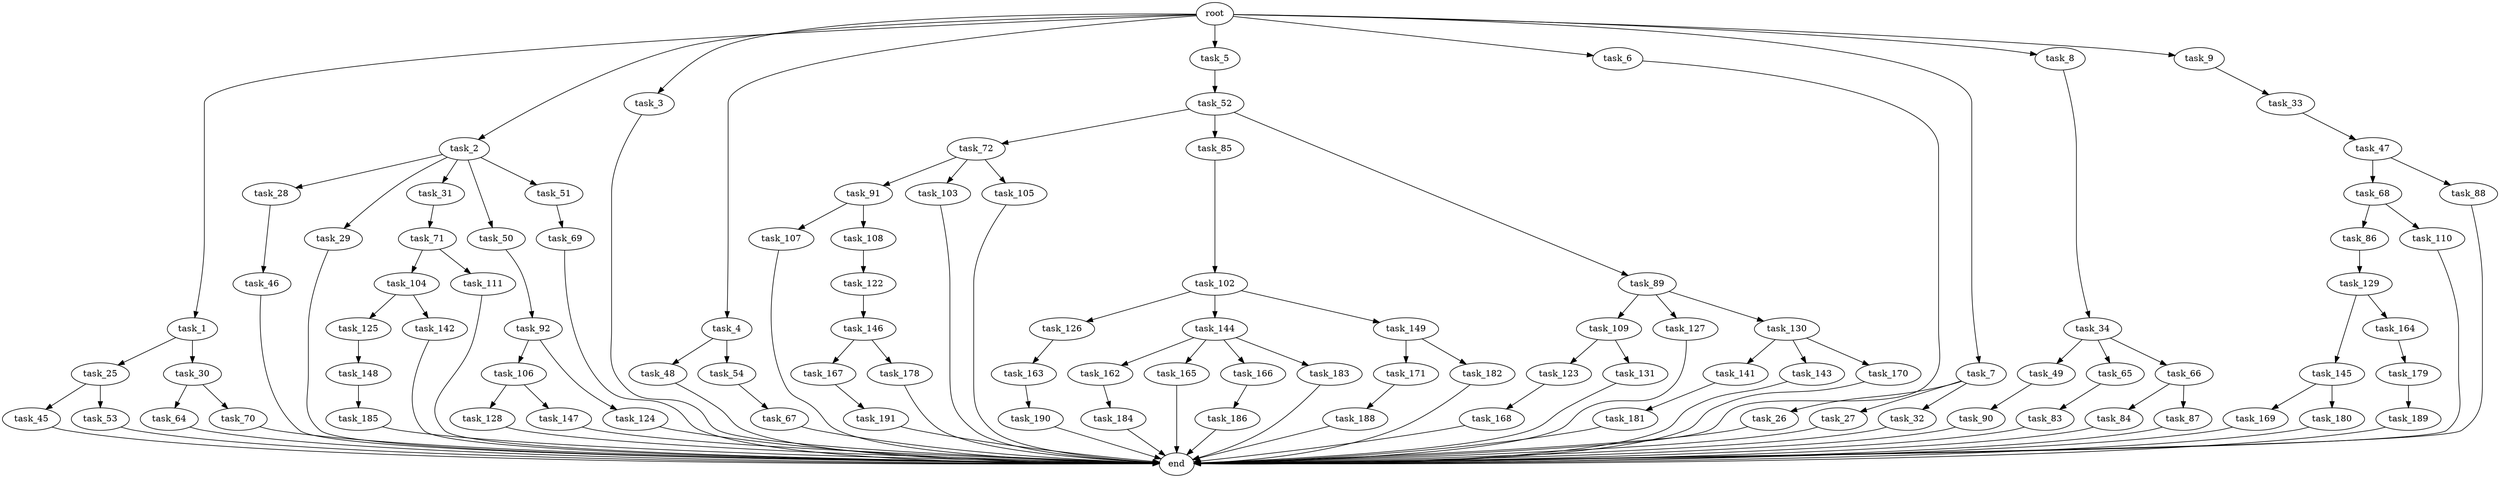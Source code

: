 digraph G {
  root [size="0.000000"];
  task_1 [size="1024.000000"];
  task_2 [size="1024.000000"];
  task_3 [size="1024.000000"];
  task_4 [size="1024.000000"];
  task_5 [size="1024.000000"];
  task_6 [size="1024.000000"];
  task_7 [size="1024.000000"];
  task_8 [size="1024.000000"];
  task_9 [size="1024.000000"];
  task_25 [size="34359738368.000000"];
  task_26 [size="309237645312.000000"];
  task_27 [size="309237645312.000000"];
  task_28 [size="34359738368.000000"];
  task_29 [size="34359738368.000000"];
  task_30 [size="34359738368.000000"];
  task_31 [size="34359738368.000000"];
  task_32 [size="309237645312.000000"];
  task_33 [size="309237645312.000000"];
  task_34 [size="549755813888.000000"];
  task_45 [size="214748364800.000000"];
  task_46 [size="695784701952.000000"];
  task_47 [size="549755813888.000000"];
  task_48 [size="858993459200.000000"];
  task_49 [size="77309411328.000000"];
  task_50 [size="34359738368.000000"];
  task_51 [size="34359738368.000000"];
  task_52 [size="549755813888.000000"];
  task_53 [size="214748364800.000000"];
  task_54 [size="858993459200.000000"];
  task_64 [size="858993459200.000000"];
  task_65 [size="77309411328.000000"];
  task_66 [size="77309411328.000000"];
  task_67 [size="34359738368.000000"];
  task_68 [size="858993459200.000000"];
  task_69 [size="309237645312.000000"];
  task_70 [size="858993459200.000000"];
  task_71 [size="695784701952.000000"];
  task_72 [size="549755813888.000000"];
  task_83 [size="34359738368.000000"];
  task_84 [size="34359738368.000000"];
  task_85 [size="549755813888.000000"];
  task_86 [size="77309411328.000000"];
  task_87 [size="34359738368.000000"];
  task_88 [size="858993459200.000000"];
  task_89 [size="549755813888.000000"];
  task_90 [size="420906795008.000000"];
  task_91 [size="214748364800.000000"];
  task_92 [size="214748364800.000000"];
  task_102 [size="137438953472.000000"];
  task_103 [size="214748364800.000000"];
  task_104 [size="695784701952.000000"];
  task_105 [size="214748364800.000000"];
  task_106 [size="549755813888.000000"];
  task_107 [size="309237645312.000000"];
  task_108 [size="309237645312.000000"];
  task_109 [size="549755813888.000000"];
  task_110 [size="77309411328.000000"];
  task_111 [size="695784701952.000000"];
  task_122 [size="77309411328.000000"];
  task_123 [size="309237645312.000000"];
  task_124 [size="549755813888.000000"];
  task_125 [size="549755813888.000000"];
  task_126 [size="34359738368.000000"];
  task_127 [size="549755813888.000000"];
  task_128 [size="695784701952.000000"];
  task_129 [size="420906795008.000000"];
  task_130 [size="549755813888.000000"];
  task_131 [size="309237645312.000000"];
  task_141 [size="858993459200.000000"];
  task_142 [size="549755813888.000000"];
  task_143 [size="858993459200.000000"];
  task_144 [size="34359738368.000000"];
  task_145 [size="137438953472.000000"];
  task_146 [size="214748364800.000000"];
  task_147 [size="695784701952.000000"];
  task_148 [size="858993459200.000000"];
  task_149 [size="34359738368.000000"];
  task_162 [size="549755813888.000000"];
  task_163 [size="695784701952.000000"];
  task_164 [size="137438953472.000000"];
  task_165 [size="549755813888.000000"];
  task_166 [size="549755813888.000000"];
  task_167 [size="214748364800.000000"];
  task_168 [size="137438953472.000000"];
  task_169 [size="549755813888.000000"];
  task_170 [size="858993459200.000000"];
  task_171 [size="137438953472.000000"];
  task_178 [size="214748364800.000000"];
  task_179 [size="420906795008.000000"];
  task_180 [size="549755813888.000000"];
  task_181 [size="137438953472.000000"];
  task_182 [size="137438953472.000000"];
  task_183 [size="549755813888.000000"];
  task_184 [size="695784701952.000000"];
  task_185 [size="420906795008.000000"];
  task_186 [size="549755813888.000000"];
  task_188 [size="420906795008.000000"];
  task_189 [size="137438953472.000000"];
  task_190 [size="858993459200.000000"];
  task_191 [size="858993459200.000000"];
  end [size="0.000000"];

  root -> task_1 [size="1.000000"];
  root -> task_2 [size="1.000000"];
  root -> task_3 [size="1.000000"];
  root -> task_4 [size="1.000000"];
  root -> task_5 [size="1.000000"];
  root -> task_6 [size="1.000000"];
  root -> task_7 [size="1.000000"];
  root -> task_8 [size="1.000000"];
  root -> task_9 [size="1.000000"];
  task_1 -> task_25 [size="33554432.000000"];
  task_1 -> task_30 [size="33554432.000000"];
  task_2 -> task_28 [size="33554432.000000"];
  task_2 -> task_29 [size="33554432.000000"];
  task_2 -> task_31 [size="33554432.000000"];
  task_2 -> task_50 [size="33554432.000000"];
  task_2 -> task_51 [size="33554432.000000"];
  task_3 -> end [size="1.000000"];
  task_4 -> task_48 [size="838860800.000000"];
  task_4 -> task_54 [size="838860800.000000"];
  task_5 -> task_52 [size="536870912.000000"];
  task_6 -> end [size="1.000000"];
  task_7 -> task_26 [size="301989888.000000"];
  task_7 -> task_27 [size="301989888.000000"];
  task_7 -> task_32 [size="301989888.000000"];
  task_8 -> task_34 [size="536870912.000000"];
  task_9 -> task_33 [size="301989888.000000"];
  task_25 -> task_45 [size="209715200.000000"];
  task_25 -> task_53 [size="209715200.000000"];
  task_26 -> end [size="1.000000"];
  task_27 -> end [size="1.000000"];
  task_28 -> task_46 [size="679477248.000000"];
  task_29 -> end [size="1.000000"];
  task_30 -> task_64 [size="838860800.000000"];
  task_30 -> task_70 [size="838860800.000000"];
  task_31 -> task_71 [size="679477248.000000"];
  task_32 -> end [size="1.000000"];
  task_33 -> task_47 [size="536870912.000000"];
  task_34 -> task_49 [size="75497472.000000"];
  task_34 -> task_65 [size="75497472.000000"];
  task_34 -> task_66 [size="75497472.000000"];
  task_45 -> end [size="1.000000"];
  task_46 -> end [size="1.000000"];
  task_47 -> task_68 [size="838860800.000000"];
  task_47 -> task_88 [size="838860800.000000"];
  task_48 -> end [size="1.000000"];
  task_49 -> task_90 [size="411041792.000000"];
  task_50 -> task_92 [size="209715200.000000"];
  task_51 -> task_69 [size="301989888.000000"];
  task_52 -> task_72 [size="536870912.000000"];
  task_52 -> task_85 [size="536870912.000000"];
  task_52 -> task_89 [size="536870912.000000"];
  task_53 -> end [size="1.000000"];
  task_54 -> task_67 [size="33554432.000000"];
  task_64 -> end [size="1.000000"];
  task_65 -> task_83 [size="33554432.000000"];
  task_66 -> task_84 [size="33554432.000000"];
  task_66 -> task_87 [size="33554432.000000"];
  task_67 -> end [size="1.000000"];
  task_68 -> task_86 [size="75497472.000000"];
  task_68 -> task_110 [size="75497472.000000"];
  task_69 -> end [size="1.000000"];
  task_70 -> end [size="1.000000"];
  task_71 -> task_104 [size="679477248.000000"];
  task_71 -> task_111 [size="679477248.000000"];
  task_72 -> task_91 [size="209715200.000000"];
  task_72 -> task_103 [size="209715200.000000"];
  task_72 -> task_105 [size="209715200.000000"];
  task_83 -> end [size="1.000000"];
  task_84 -> end [size="1.000000"];
  task_85 -> task_102 [size="134217728.000000"];
  task_86 -> task_129 [size="411041792.000000"];
  task_87 -> end [size="1.000000"];
  task_88 -> end [size="1.000000"];
  task_89 -> task_109 [size="536870912.000000"];
  task_89 -> task_127 [size="536870912.000000"];
  task_89 -> task_130 [size="536870912.000000"];
  task_90 -> end [size="1.000000"];
  task_91 -> task_107 [size="301989888.000000"];
  task_91 -> task_108 [size="301989888.000000"];
  task_92 -> task_106 [size="536870912.000000"];
  task_92 -> task_124 [size="536870912.000000"];
  task_102 -> task_126 [size="33554432.000000"];
  task_102 -> task_144 [size="33554432.000000"];
  task_102 -> task_149 [size="33554432.000000"];
  task_103 -> end [size="1.000000"];
  task_104 -> task_125 [size="536870912.000000"];
  task_104 -> task_142 [size="536870912.000000"];
  task_105 -> end [size="1.000000"];
  task_106 -> task_128 [size="679477248.000000"];
  task_106 -> task_147 [size="679477248.000000"];
  task_107 -> end [size="1.000000"];
  task_108 -> task_122 [size="75497472.000000"];
  task_109 -> task_123 [size="301989888.000000"];
  task_109 -> task_131 [size="301989888.000000"];
  task_110 -> end [size="1.000000"];
  task_111 -> end [size="1.000000"];
  task_122 -> task_146 [size="209715200.000000"];
  task_123 -> task_168 [size="134217728.000000"];
  task_124 -> end [size="1.000000"];
  task_125 -> task_148 [size="838860800.000000"];
  task_126 -> task_163 [size="679477248.000000"];
  task_127 -> end [size="1.000000"];
  task_128 -> end [size="1.000000"];
  task_129 -> task_145 [size="134217728.000000"];
  task_129 -> task_164 [size="134217728.000000"];
  task_130 -> task_141 [size="838860800.000000"];
  task_130 -> task_143 [size="838860800.000000"];
  task_130 -> task_170 [size="838860800.000000"];
  task_131 -> end [size="1.000000"];
  task_141 -> task_181 [size="134217728.000000"];
  task_142 -> end [size="1.000000"];
  task_143 -> end [size="1.000000"];
  task_144 -> task_162 [size="536870912.000000"];
  task_144 -> task_165 [size="536870912.000000"];
  task_144 -> task_166 [size="536870912.000000"];
  task_144 -> task_183 [size="536870912.000000"];
  task_145 -> task_169 [size="536870912.000000"];
  task_145 -> task_180 [size="536870912.000000"];
  task_146 -> task_167 [size="209715200.000000"];
  task_146 -> task_178 [size="209715200.000000"];
  task_147 -> end [size="1.000000"];
  task_148 -> task_185 [size="411041792.000000"];
  task_149 -> task_171 [size="134217728.000000"];
  task_149 -> task_182 [size="134217728.000000"];
  task_162 -> task_184 [size="679477248.000000"];
  task_163 -> task_190 [size="838860800.000000"];
  task_164 -> task_179 [size="411041792.000000"];
  task_165 -> end [size="1.000000"];
  task_166 -> task_186 [size="536870912.000000"];
  task_167 -> task_191 [size="838860800.000000"];
  task_168 -> end [size="1.000000"];
  task_169 -> end [size="1.000000"];
  task_170 -> end [size="1.000000"];
  task_171 -> task_188 [size="411041792.000000"];
  task_178 -> end [size="1.000000"];
  task_179 -> task_189 [size="134217728.000000"];
  task_180 -> end [size="1.000000"];
  task_181 -> end [size="1.000000"];
  task_182 -> end [size="1.000000"];
  task_183 -> end [size="1.000000"];
  task_184 -> end [size="1.000000"];
  task_185 -> end [size="1.000000"];
  task_186 -> end [size="1.000000"];
  task_188 -> end [size="1.000000"];
  task_189 -> end [size="1.000000"];
  task_190 -> end [size="1.000000"];
  task_191 -> end [size="1.000000"];
}
